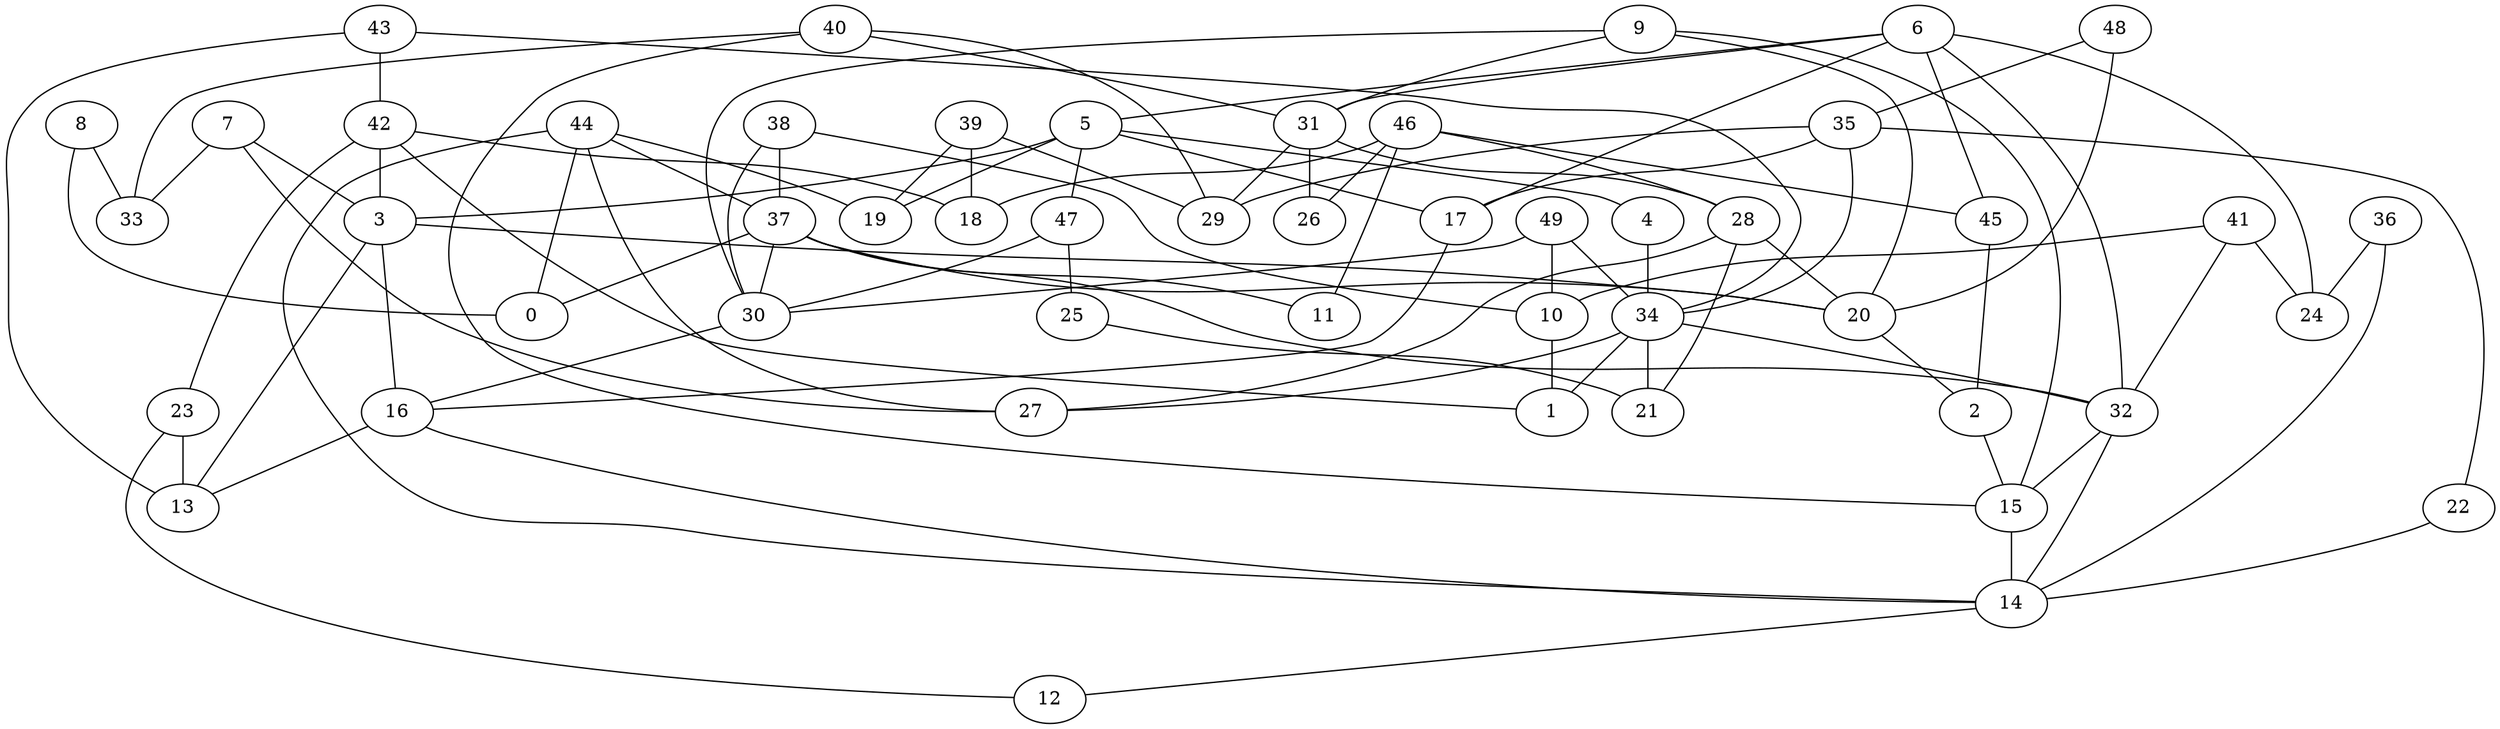 digraph GG_graph {

subgraph G_graph {
edge [color = black]
"43" -> "13" [dir = none]
"43" -> "34" [dir = none]
"43" -> "42" [dir = none]
"49" -> "10" [dir = none]
"49" -> "30" [dir = none]
"49" -> "34" [dir = none]
"42" -> "23" [dir = none]
"42" -> "1" [dir = none]
"42" -> "3" [dir = none]
"42" -> "18" [dir = none]
"35" -> "22" [dir = none]
"35" -> "34" [dir = none]
"35" -> "17" [dir = none]
"35" -> "29" [dir = none]
"15" -> "14" [dir = none]
"22" -> "14" [dir = none]
"36" -> "14" [dir = none]
"36" -> "24" [dir = none]
"39" -> "19" [dir = none]
"39" -> "29" [dir = none]
"39" -> "18" [dir = none]
"37" -> "32" [dir = none]
"37" -> "0" [dir = none]
"37" -> "20" [dir = none]
"37" -> "30" [dir = none]
"37" -> "11" [dir = none]
"32" -> "14" [dir = none]
"32" -> "15" [dir = none]
"46" -> "11" [dir = none]
"46" -> "18" [dir = none]
"46" -> "28" [dir = none]
"46" -> "26" [dir = none]
"46" -> "45" [dir = none]
"7" -> "27" [dir = none]
"7" -> "3" [dir = none]
"7" -> "33" [dir = none]
"10" -> "1" [dir = none]
"28" -> "21" [dir = none]
"28" -> "20" [dir = none]
"28" -> "27" [dir = none]
"41" -> "24" [dir = none]
"41" -> "32" [dir = none]
"41" -> "10" [dir = none]
"38" -> "37" [dir = none]
"38" -> "30" [dir = none]
"38" -> "10" [dir = none]
"8" -> "33" [dir = none]
"8" -> "0" [dir = none]
"48" -> "35" [dir = none]
"48" -> "20" [dir = none]
"5" -> "17" [dir = none]
"5" -> "4" [dir = none]
"5" -> "47" [dir = none]
"5" -> "3" [dir = none]
"5" -> "19" [dir = none]
"20" -> "2" [dir = none]
"4" -> "34" [dir = none]
"23" -> "13" [dir = none]
"23" -> "12" [dir = none]
"44" -> "0" [dir = none]
"44" -> "14" [dir = none]
"44" -> "37" [dir = none]
"44" -> "27" [dir = none]
"44" -> "19" [dir = none]
"2" -> "15" [dir = none]
"25" -> "21" [dir = none]
"9" -> "20" [dir = none]
"9" -> "30" [dir = none]
"9" -> "15" [dir = none]
"9" -> "31" [dir = none]
"40" -> "33" [dir = none]
"40" -> "29" [dir = none]
"40" -> "15" [dir = none]
"40" -> "31" [dir = none]
"17" -> "16" [dir = none]
"31" -> "29" [dir = none]
"31" -> "28" [dir = none]
"31" -> "26" [dir = none]
"47" -> "25" [dir = none]
"47" -> "30" [dir = none]
"16" -> "14" [dir = none]
"16" -> "13" [dir = none]
"6" -> "45" [dir = none]
"6" -> "5" [dir = none]
"6" -> "32" [dir = none]
"6" -> "31" [dir = none]
"6" -> "17" [dir = none]
"6" -> "24" [dir = none]
"45" -> "2" [dir = none]
"30" -> "16" [dir = none]
"3" -> "20" [dir = none]
"3" -> "16" [dir = none]
"3" -> "13" [dir = none]
"34" -> "27" [dir = none]
"34" -> "1" [dir = none]
"34" -> "32" [dir = none]
"34" -> "21" [dir = none]
"14" -> "12" [dir = none]
}

}
